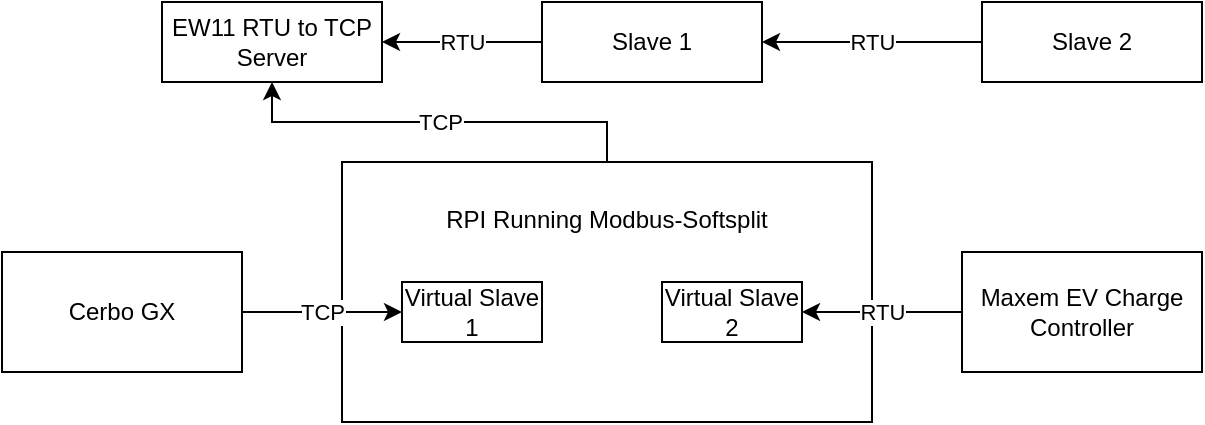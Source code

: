 <mxfile version="20.3.0" type="github"><diagram id="eIPMJ2k3sfbq_kxdCN7m" name="Page-1"><mxGraphModel dx="1412" dy="1277" grid="1" gridSize="10" guides="1" tooltips="1" connect="1" arrows="1" fold="1" page="1" pageScale="1" pageWidth="1169" pageHeight="827" math="0" shadow="0"><root><mxCell id="0"/><mxCell id="1" parent="0"/><mxCell id="BarNtL6twSqRwrgEXzBo-7" value="&lt;div&gt;RTU&lt;/div&gt;" style="edgeStyle=orthogonalEdgeStyle;rounded=0;orthogonalLoop=1;jettySize=auto;html=1;" edge="1" parent="1" source="BarNtL6twSqRwrgEXzBo-1" target="BarNtL6twSqRwrgEXzBo-6"><mxGeometry relative="1" as="geometry"/></mxCell><mxCell id="BarNtL6twSqRwrgEXzBo-1" value="&lt;div&gt;Slave 1&lt;/div&gt;" style="rounded=0;whiteSpace=wrap;html=1;" vertex="1" parent="1"><mxGeometry x="590" y="140" width="110" height="40" as="geometry"/></mxCell><mxCell id="BarNtL6twSqRwrgEXzBo-3" value="&lt;div&gt;RTU&lt;/div&gt;" style="edgeStyle=orthogonalEdgeStyle;rounded=0;orthogonalLoop=1;jettySize=auto;html=1;" edge="1" parent="1" source="BarNtL6twSqRwrgEXzBo-2" target="BarNtL6twSqRwrgEXzBo-1"><mxGeometry relative="1" as="geometry"/></mxCell><mxCell id="BarNtL6twSqRwrgEXzBo-2" value="&lt;div&gt;Slave 2&lt;/div&gt;" style="rounded=0;whiteSpace=wrap;html=1;" vertex="1" parent="1"><mxGeometry x="810" y="140" width="110" height="40" as="geometry"/></mxCell><mxCell id="BarNtL6twSqRwrgEXzBo-6" value="&lt;div&gt;EW11 RTU to TCP Server&lt;/div&gt;" style="rounded=0;whiteSpace=wrap;html=1;" vertex="1" parent="1"><mxGeometry x="400" y="140" width="110" height="40" as="geometry"/></mxCell><mxCell id="BarNtL6twSqRwrgEXzBo-10" value="TCP" style="edgeStyle=orthogonalEdgeStyle;rounded=0;orthogonalLoop=1;jettySize=auto;html=1;" edge="1" parent="1" source="BarNtL6twSqRwrgEXzBo-8" target="BarNtL6twSqRwrgEXzBo-6"><mxGeometry relative="1" as="geometry"/></mxCell><mxCell id="BarNtL6twSqRwrgEXzBo-8" value="&lt;div&gt;RPI Running Modbus-Softsplit&lt;/div&gt;&lt;div&gt;&lt;br&gt;&lt;/div&gt;&lt;div&gt;&lt;br&gt;&lt;/div&gt;&lt;div&gt;&lt;br&gt;&lt;/div&gt;&lt;div&gt;&lt;br&gt;&lt;/div&gt;&lt;div&gt;&lt;br&gt;&lt;/div&gt;" style="rounded=0;whiteSpace=wrap;html=1;" vertex="1" parent="1"><mxGeometry x="490" y="220" width="265" height="130" as="geometry"/></mxCell><mxCell id="BarNtL6twSqRwrgEXzBo-13" value="TCP" style="edgeStyle=orthogonalEdgeStyle;rounded=0;orthogonalLoop=1;jettySize=auto;html=1;entryX=0;entryY=0.5;entryDx=0;entryDy=0;" edge="1" parent="1" source="BarNtL6twSqRwrgEXzBo-11" target="BarNtL6twSqRwrgEXzBo-18"><mxGeometry relative="1" as="geometry"/></mxCell><mxCell id="BarNtL6twSqRwrgEXzBo-11" value="Cerbo GX" style="whiteSpace=wrap;html=1;rounded=0;" vertex="1" parent="1"><mxGeometry x="320" y="265" width="120" height="60" as="geometry"/></mxCell><mxCell id="BarNtL6twSqRwrgEXzBo-16" value="&lt;div&gt;RTU&lt;/div&gt;" style="edgeStyle=orthogonalEdgeStyle;rounded=0;orthogonalLoop=1;jettySize=auto;html=1;entryX=1;entryY=0.5;entryDx=0;entryDy=0;" edge="1" parent="1" source="BarNtL6twSqRwrgEXzBo-14" target="BarNtL6twSqRwrgEXzBo-19"><mxGeometry relative="1" as="geometry"/></mxCell><mxCell id="BarNtL6twSqRwrgEXzBo-14" value="Maxem EV Charge Controller" style="whiteSpace=wrap;html=1;rounded=0;" vertex="1" parent="1"><mxGeometry x="800" y="265" width="120" height="60" as="geometry"/></mxCell><mxCell id="BarNtL6twSqRwrgEXzBo-18" value="Virtual Slave 1" style="rounded=0;whiteSpace=wrap;html=1;" vertex="1" parent="1"><mxGeometry x="520" y="280" width="70" height="30" as="geometry"/></mxCell><mxCell id="BarNtL6twSqRwrgEXzBo-19" value="Virtual Slave 2" style="rounded=0;whiteSpace=wrap;html=1;" vertex="1" parent="1"><mxGeometry x="650" y="280" width="70" height="30" as="geometry"/></mxCell></root></mxGraphModel></diagram></mxfile>